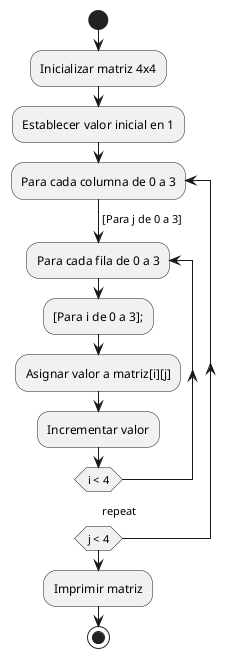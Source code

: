 @startuml
start
:Inicializar matriz 4x4;
:Establecer valor inicial en 1;
repeat :Para cada columna de 0 a 3;
  ->[Para j de 0 a 3];
  repeat :Para cada fila de 0 a 3;
    -[Para i de 0 a 3];
    :Asignar valor a matriz[i][j];
    :Incrementar valor;
    repeat while (i < 4)
  -[hidden]->repeat;
repeat while (j < 4)
:Imprimir matriz;
stop
@enduml
